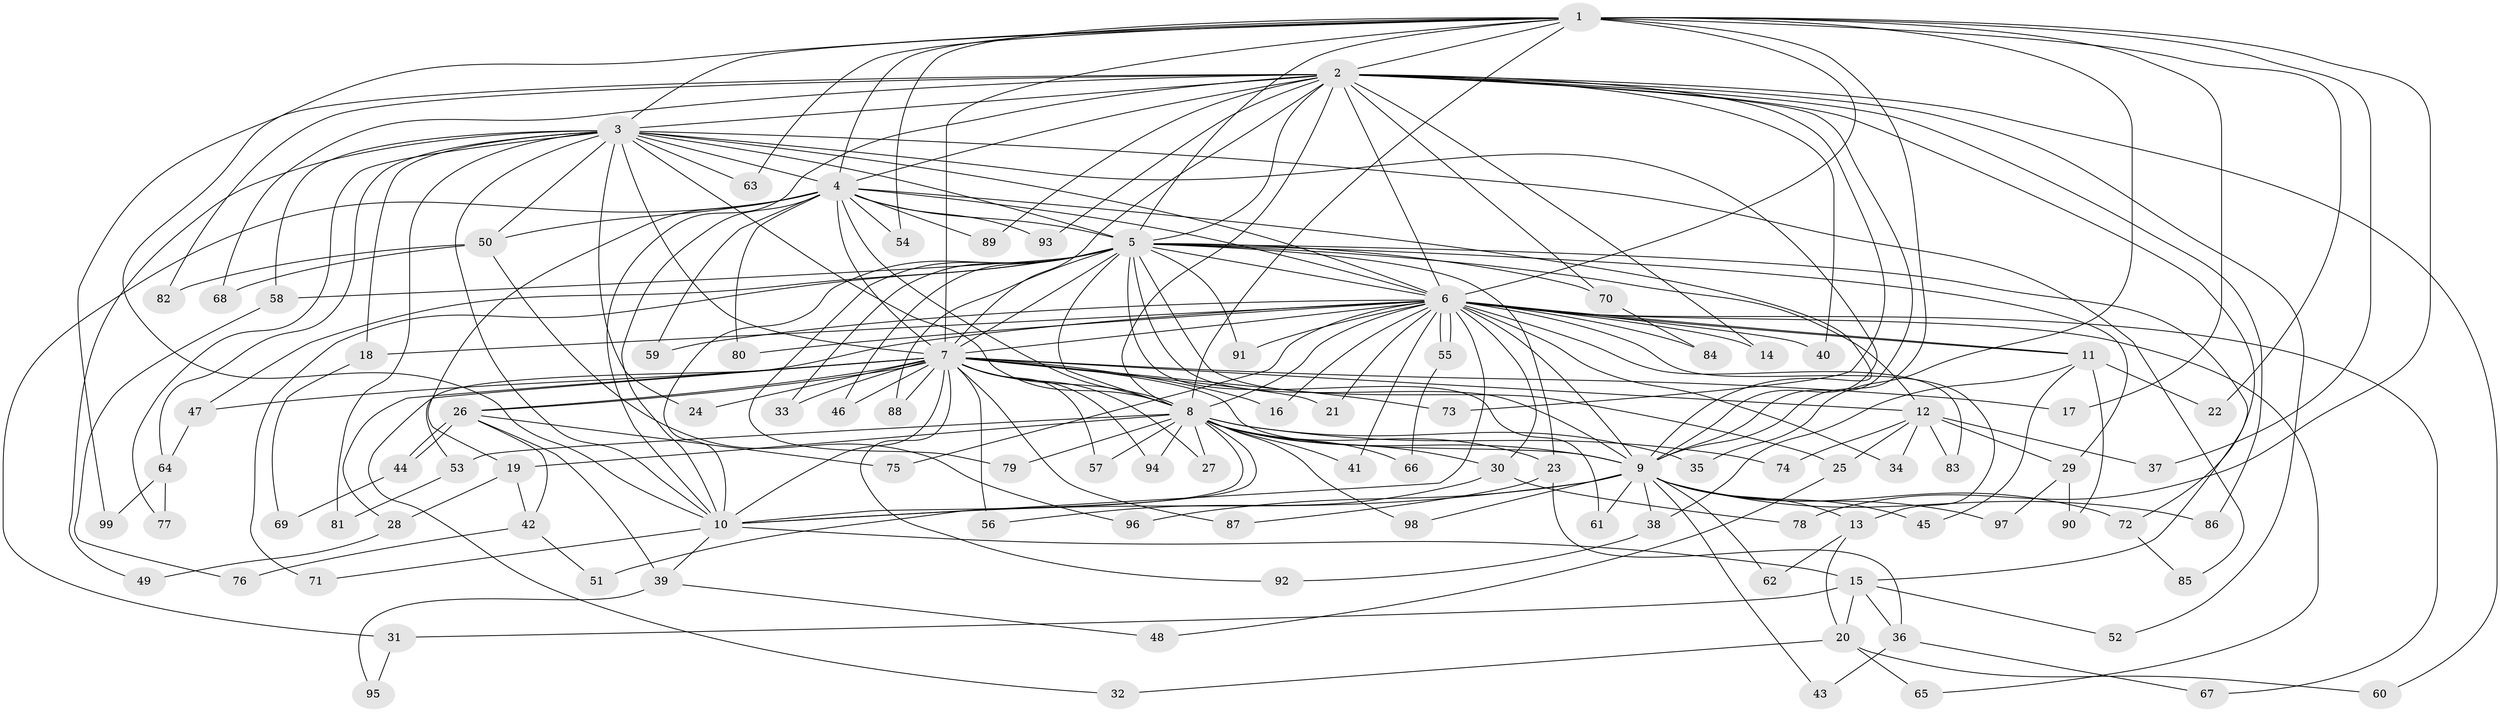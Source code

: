 // Generated by graph-tools (version 1.1) at 2025/44/03/09/25 04:44:44]
// undirected, 99 vertices, 223 edges
graph export_dot {
graph [start="1"]
  node [color=gray90,style=filled];
  1;
  2;
  3;
  4;
  5;
  6;
  7;
  8;
  9;
  10;
  11;
  12;
  13;
  14;
  15;
  16;
  17;
  18;
  19;
  20;
  21;
  22;
  23;
  24;
  25;
  26;
  27;
  28;
  29;
  30;
  31;
  32;
  33;
  34;
  35;
  36;
  37;
  38;
  39;
  40;
  41;
  42;
  43;
  44;
  45;
  46;
  47;
  48;
  49;
  50;
  51;
  52;
  53;
  54;
  55;
  56;
  57;
  58;
  59;
  60;
  61;
  62;
  63;
  64;
  65;
  66;
  67;
  68;
  69;
  70;
  71;
  72;
  73;
  74;
  75;
  76;
  77;
  78;
  79;
  80;
  81;
  82;
  83;
  84;
  85;
  86;
  87;
  88;
  89;
  90;
  91;
  92;
  93;
  94;
  95;
  96;
  97;
  98;
  99;
  1 -- 2;
  1 -- 3;
  1 -- 4;
  1 -- 5;
  1 -- 6;
  1 -- 7;
  1 -- 8;
  1 -- 9;
  1 -- 10;
  1 -- 17;
  1 -- 22;
  1 -- 35;
  1 -- 37;
  1 -- 54;
  1 -- 63;
  1 -- 78;
  2 -- 3;
  2 -- 4;
  2 -- 5;
  2 -- 6;
  2 -- 7;
  2 -- 8;
  2 -- 9;
  2 -- 10;
  2 -- 14;
  2 -- 40;
  2 -- 52;
  2 -- 60;
  2 -- 68;
  2 -- 70;
  2 -- 72;
  2 -- 73;
  2 -- 82;
  2 -- 86;
  2 -- 89;
  2 -- 93;
  2 -- 99;
  3 -- 4;
  3 -- 5;
  3 -- 6;
  3 -- 7;
  3 -- 8;
  3 -- 9;
  3 -- 10;
  3 -- 18;
  3 -- 24;
  3 -- 49;
  3 -- 50;
  3 -- 58;
  3 -- 63;
  3 -- 64;
  3 -- 77;
  3 -- 81;
  3 -- 85;
  4 -- 5;
  4 -- 6;
  4 -- 7;
  4 -- 8;
  4 -- 9;
  4 -- 10;
  4 -- 19;
  4 -- 31;
  4 -- 50;
  4 -- 54;
  4 -- 59;
  4 -- 80;
  4 -- 89;
  4 -- 93;
  5 -- 6;
  5 -- 7;
  5 -- 8;
  5 -- 9;
  5 -- 10;
  5 -- 12;
  5 -- 15;
  5 -- 23;
  5 -- 25;
  5 -- 29;
  5 -- 33;
  5 -- 46;
  5 -- 47;
  5 -- 58;
  5 -- 61;
  5 -- 70;
  5 -- 71;
  5 -- 79;
  5 -- 88;
  5 -- 91;
  6 -- 7;
  6 -- 8;
  6 -- 9;
  6 -- 10;
  6 -- 11;
  6 -- 11;
  6 -- 13;
  6 -- 14;
  6 -- 16;
  6 -- 18;
  6 -- 21;
  6 -- 30;
  6 -- 34;
  6 -- 40;
  6 -- 41;
  6 -- 53;
  6 -- 55;
  6 -- 55;
  6 -- 59;
  6 -- 65;
  6 -- 67;
  6 -- 75;
  6 -- 80;
  6 -- 83;
  6 -- 84;
  6 -- 91;
  7 -- 8;
  7 -- 9;
  7 -- 10;
  7 -- 12;
  7 -- 16;
  7 -- 17;
  7 -- 21;
  7 -- 24;
  7 -- 26;
  7 -- 26;
  7 -- 27;
  7 -- 28;
  7 -- 32;
  7 -- 33;
  7 -- 46;
  7 -- 47;
  7 -- 56;
  7 -- 57;
  7 -- 73;
  7 -- 87;
  7 -- 88;
  7 -- 92;
  7 -- 94;
  8 -- 9;
  8 -- 10;
  8 -- 19;
  8 -- 23;
  8 -- 27;
  8 -- 30;
  8 -- 35;
  8 -- 41;
  8 -- 51;
  8 -- 53;
  8 -- 57;
  8 -- 66;
  8 -- 74;
  8 -- 79;
  8 -- 94;
  8 -- 98;
  9 -- 10;
  9 -- 13;
  9 -- 38;
  9 -- 43;
  9 -- 45;
  9 -- 61;
  9 -- 62;
  9 -- 72;
  9 -- 86;
  9 -- 96;
  9 -- 97;
  9 -- 98;
  10 -- 15;
  10 -- 39;
  10 -- 71;
  11 -- 22;
  11 -- 38;
  11 -- 45;
  11 -- 90;
  12 -- 25;
  12 -- 29;
  12 -- 34;
  12 -- 37;
  12 -- 74;
  12 -- 83;
  13 -- 20;
  13 -- 62;
  15 -- 20;
  15 -- 31;
  15 -- 36;
  15 -- 52;
  18 -- 69;
  19 -- 28;
  19 -- 42;
  20 -- 32;
  20 -- 60;
  20 -- 65;
  23 -- 36;
  23 -- 87;
  25 -- 48;
  26 -- 39;
  26 -- 42;
  26 -- 44;
  26 -- 44;
  26 -- 75;
  28 -- 49;
  29 -- 90;
  29 -- 97;
  30 -- 56;
  30 -- 78;
  31 -- 95;
  36 -- 43;
  36 -- 67;
  38 -- 92;
  39 -- 48;
  39 -- 95;
  42 -- 51;
  42 -- 76;
  44 -- 69;
  47 -- 64;
  50 -- 68;
  50 -- 82;
  50 -- 96;
  53 -- 81;
  55 -- 66;
  58 -- 76;
  64 -- 77;
  64 -- 99;
  70 -- 84;
  72 -- 85;
}
